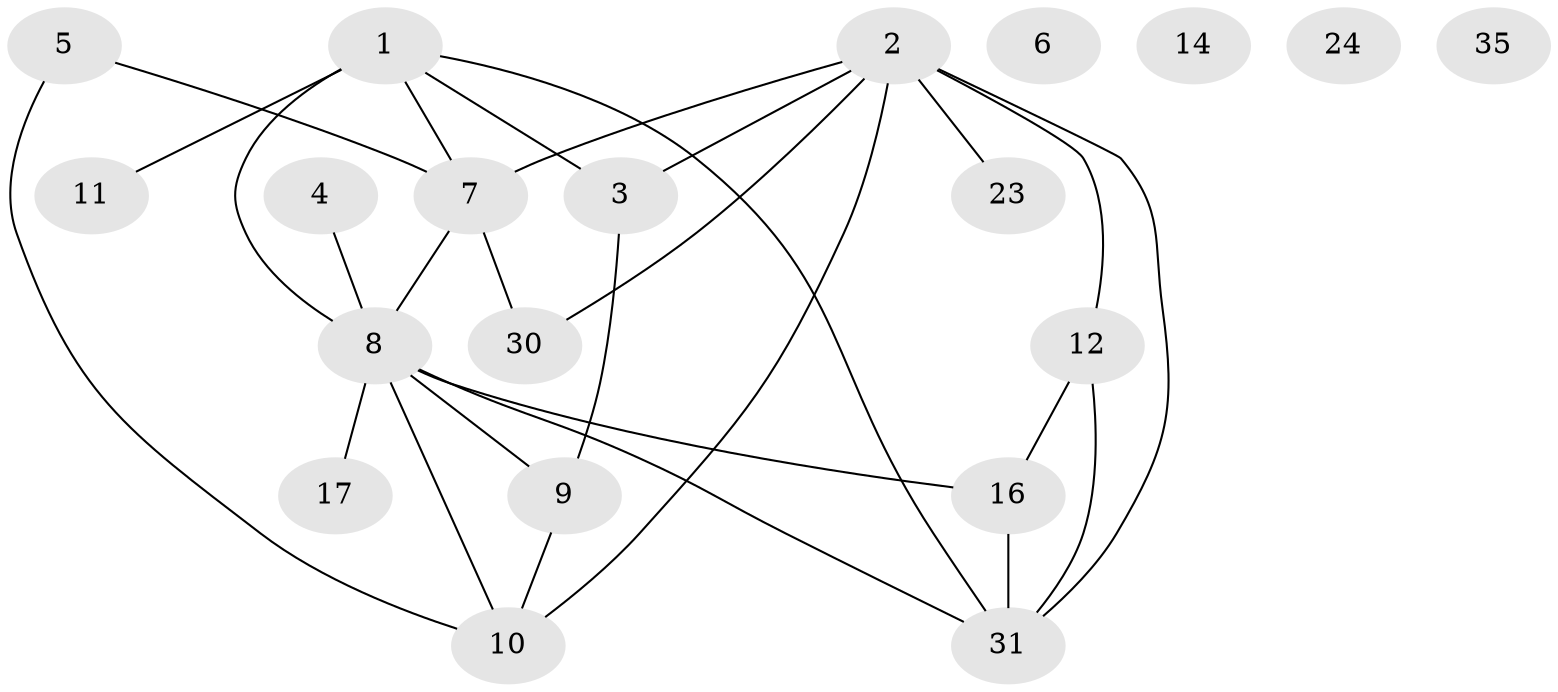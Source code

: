 // original degree distribution, {3: 0.16, 2: 0.24, 1: 0.24, 0: 0.04, 4: 0.22, 7: 0.02, 5: 0.06, 6: 0.02}
// Generated by graph-tools (version 1.1) at 2025/16/03/04/25 18:16:38]
// undirected, 20 vertices, 27 edges
graph export_dot {
graph [start="1"]
  node [color=gray90,style=filled];
  1 [super="+13+15"];
  2 [super="+27"];
  3;
  4;
  5;
  6;
  7 [super="+36"];
  8 [super="+46+45+33"];
  9 [super="+18"];
  10 [super="+43+29"];
  11 [super="+25"];
  12 [super="+39+28+20"];
  14 [super="+48"];
  16 [super="+32"];
  17 [super="+50"];
  23;
  24 [super="+26"];
  30;
  31;
  35;
  1 -- 3;
  1 -- 7 [weight=2];
  1 -- 8 [weight=2];
  1 -- 11 [weight=2];
  1 -- 31;
  2 -- 12;
  2 -- 3;
  2 -- 23;
  2 -- 7;
  2 -- 10;
  2 -- 30;
  2 -- 31;
  3 -- 9;
  4 -- 8;
  5 -- 7;
  5 -- 10;
  7 -- 30;
  7 -- 8;
  8 -- 17;
  8 -- 9;
  8 -- 10;
  8 -- 31;
  8 -- 16 [weight=2];
  9 -- 10;
  12 -- 31;
  12 -- 16;
  16 -- 31;
}
